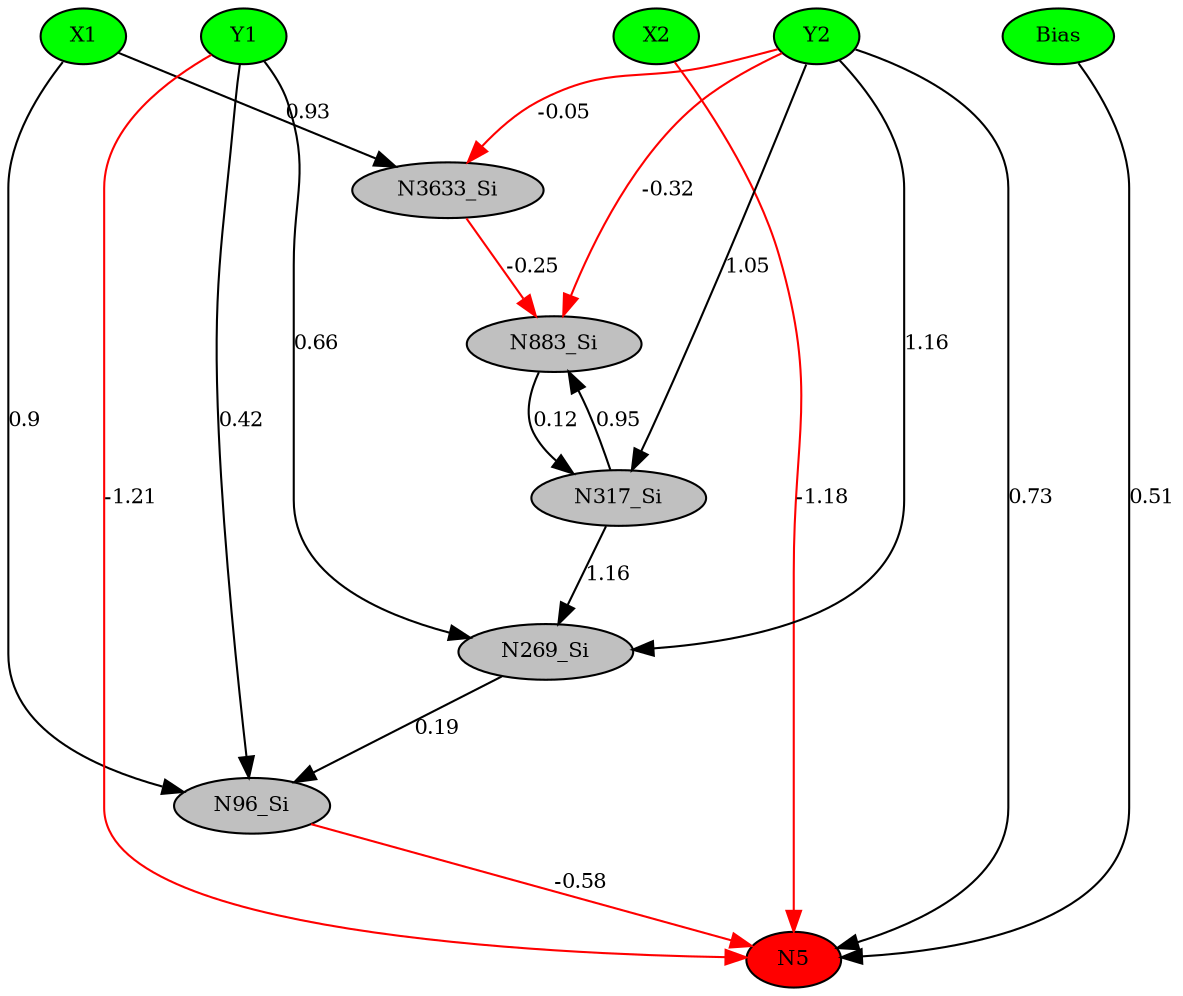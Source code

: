 digraph g { 
N0 [shape=ellipse, label=Bias,fontsize=10,height=0.1,width=0.1,style=filled,fillcolor=green]
N1[shape=ellipse label=X1,fontsize=10,height=0.1,width=0.1,style=filled,fillcolor=green]
N2[shape=ellipse label=Y1,fontsize=10,height=0.1,width=0.1,style=filled,fillcolor=green]
N3[shape=ellipse label=X2,fontsize=10,height=0.1,width=0.1,style=filled,fillcolor=green]
N4[shape=ellipse label=Y2,fontsize=10,height=0.1,width=0.1,style=filled,fillcolor=green]
N5[shape=ellipse,fontsize = 10, height = 0.1, width = 0.1, style = filled, fillcolor = red]
N96[shape=ellipse, label=N96_Si,fontsize=10,height=0.1,width=0.1,style=filled,fillcolor=gray]
N269[shape=ellipse, label=N269_Si,fontsize=10,height=0.1,width=0.1,style=filled,fillcolor=gray]
N317[shape=ellipse, label=N317_Si,fontsize=10,height=0.1,width=0.1,style=filled,fillcolor=gray]
N883[shape=ellipse, label=N883_Si,fontsize=10,height=0.1,width=0.1,style=filled,fillcolor=gray]
N3633[shape=ellipse, label=N3633_Si,fontsize=10,height=0.1,width=0.1,style=filled,fillcolor=gray]
N0 -> N5 [color=black] [ label=0.51,fontsize=10]
N2 -> N5 [color=red] [arrowType=inv][ label=-1.21,fontsize=10]
N3 -> N5 [color=red] [arrowType=inv][ label=-1.18,fontsize=10]
N4 -> N5 [color=black] [ label=0.73,fontsize=10]
N1 -> N96 [color=black] [ label=0.9,fontsize=10]
N96 -> N5 [color=red] [arrowType=inv][ label=-0.58,fontsize=10]
N4 -> N269 [color=black] [ label=1.16,fontsize=10]
N269 -> N96 [color=black] [ label=0.19,fontsize=10]
N2 -> N96 [color=black] [ label=0.42,fontsize=10]
N4 -> N317 [color=black] [ label=1.05,fontsize=10]
N317 -> N269 [color=black] [ label=1.16,fontsize=10]
N317 -> N883 [color=black] [ label=0.95,fontsize=10]
N883 -> N317 [color=black] [ label=0.12,fontsize=10]
N4 -> N883 [color=red] [arrowType=inv][ label=-0.32,fontsize=10]
N2 -> N269 [color=black] [ label=0.66,fontsize=10]
N4 -> N3633 [color=red] [arrowType=inv][ label=-0.05,fontsize=10]
N3633 -> N883 [color=red] [arrowType=inv][ label=-0.25,fontsize=10]
N1 -> N3633 [color=black] [ label=0.93,fontsize=10]
 { rank=same; 
N5
 } 
 { rank=same; 
N1 ->N2 ->N3 ->N4 ->N0 [style=invis]
 } 
}
